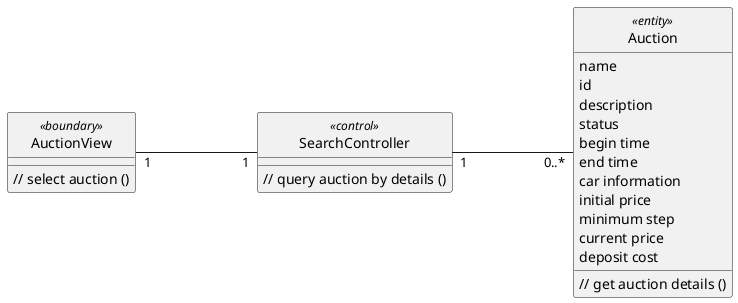 @startuml 
left to right direction
skinparam classAttributeIconSize 0
skinparam linetype ortho
hide circle
class AuctionView <<boundary>> {

    // select auction ()

    }

class SearchController <<control>> {
    
    // query auction by details ()

    }

class Auction <<entity>> {
    name
    id
    description
    status
    begin time
    end time
    car information
    initial price
    minimum step
    current price
    deposit cost

    // get auction details ()

    }


AuctionView "1" --- "1" SearchController

SearchController "1" --- "0..*" Auction


@enduml
